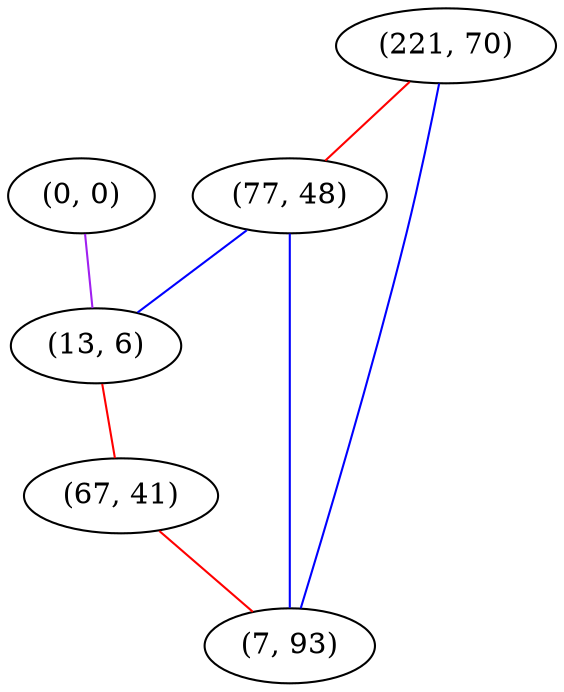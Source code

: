 graph "" {
"(221, 70)";
"(0, 0)";
"(77, 48)";
"(13, 6)";
"(67, 41)";
"(7, 93)";
"(221, 70)" -- "(7, 93)"  [color=blue, key=0, weight=3];
"(221, 70)" -- "(77, 48)"  [color=red, key=0, weight=1];
"(0, 0)" -- "(13, 6)"  [color=purple, key=0, weight=4];
"(77, 48)" -- "(13, 6)"  [color=blue, key=0, weight=3];
"(77, 48)" -- "(7, 93)"  [color=blue, key=0, weight=3];
"(13, 6)" -- "(67, 41)"  [color=red, key=0, weight=1];
"(67, 41)" -- "(7, 93)"  [color=red, key=0, weight=1];
}
